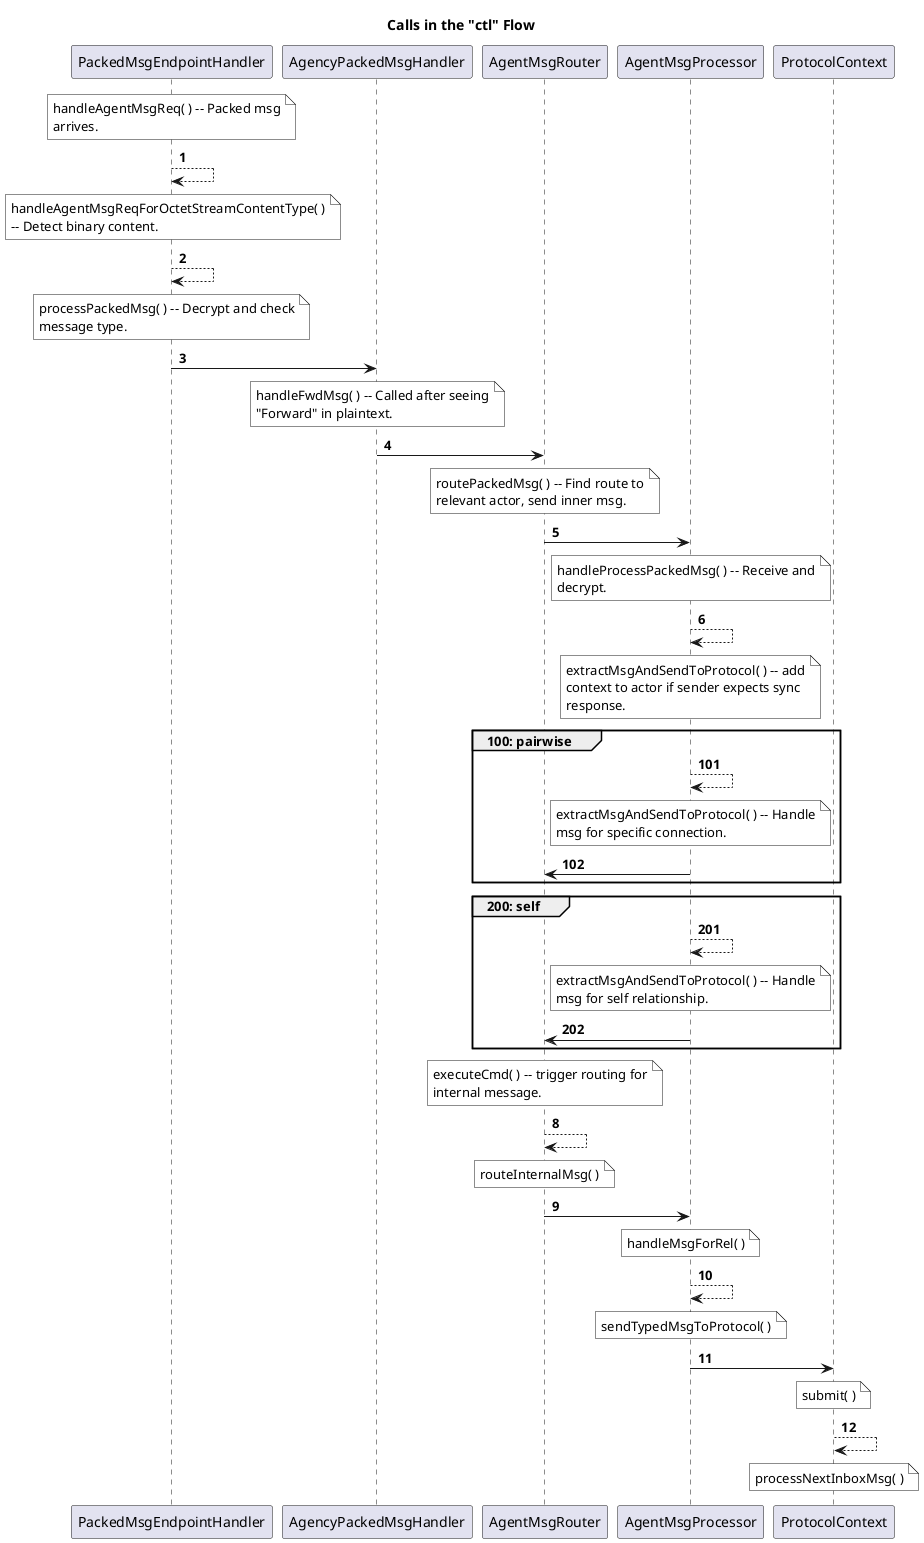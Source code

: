 @startuml

title Calls in the "ctl" Flow

autonumber 1
note over PackedMsgEndpointHandler #ffffff: handleAgentMsgReq( ) -- Packed msg\narrives.
PackedMsgEndpointHandler --> PackedMsgEndpointHandler
note over PackedMsgEndpointHandler #ffffff: handleAgentMsgReqForOctetStreamContentType( )\n-- Detect binary content.
PackedMsgEndpointHandler --> PackedMsgEndpointHandler
note over PackedMsgEndpointHandler #ffffff: processPackedMsg( ) -- Decrypt and check\nmessage type.
PackedMsgEndpointHandler -> AgencyPackedMsgHandler
note over AgencyPackedMsgHandler #ffffff: handleFwdMsg( ) -- Called after seeing\n"Forward" in plaintext.
AgencyPackedMsgHandler -> AgentMsgRouter
note over AgentMsgRouter #ffffff: routePackedMsg( ) -- Find route to\nrelevant actor, send inner msg.
AgentMsgRouter -> AgentMsgProcessor
note over AgentMsgProcessor #ffffff: handleProcessPackedMsg( ) -- Receive and\ndecrypt.
AgentMsgProcessor --> AgentMsgProcessor
note over AgentMsgProcessor #ffffff: extractMsgAndSendToProtocol( ) -- add\ncontext to actor if sender expects sync\nresponse.

group 100: pairwise
autonumber 101
AgentMsgProcessor --> AgentMsgProcessor
note over AgentMsgProcessor #ffffff: extractMsgAndSendToProtocol( ) -- Handle\nmsg for specific connection.
AgentMsgProcessor -> AgentMsgRouter
end

group 200: self
autonumber 201
AgentMsgProcessor --> AgentMsgProcessor
note over AgentMsgProcessor #ffffff: extractMsgAndSendToProtocol( ) -- Handle\nmsg for self relationship.
AgentMsgProcessor -> AgentMsgRouter
end

autonumber 8
note over AgentMsgRouter #ffffff: executeCmd( ) -- trigger routing for\ninternal message.
AgentMsgRouter --> AgentMsgRouter
note over AgentMsgRouter #ffffff: routeInternalMsg( )
AgentMsgRouter -> AgentMsgProcessor
note over AgentMsgProcessor #ffffff: handleMsgForRel( )
AgentMsgProcessor --> AgentMsgProcessor
note over AgentMsgProcessor #ffffff: sendTypedMsgToProtocol( )
AgentMsgProcessor -> ProtocolContext
note over ProtocolContext #ffffff: submit( )
ProtocolContext --> ProtocolContext
note over ProtocolContext #ffffff: processNextInboxMsg( )

@enduml
